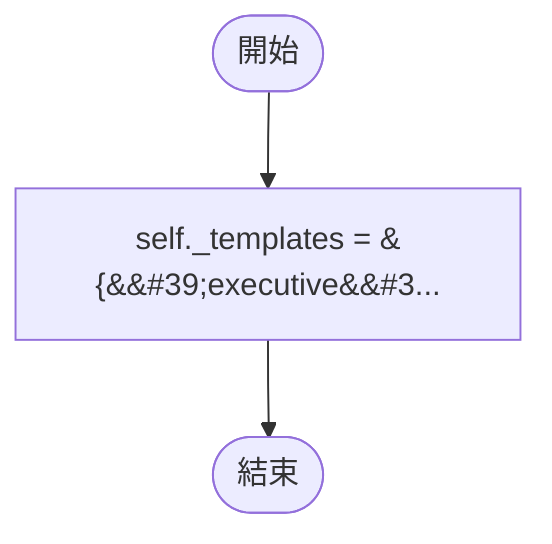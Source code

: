 flowchart TB
    n1([開始])
    n2([結束])
    n3[self._templates = &#123;&amp;&#35;39;executive&amp;&#35;3...]
    n1 --> n3
    n3 --> n2